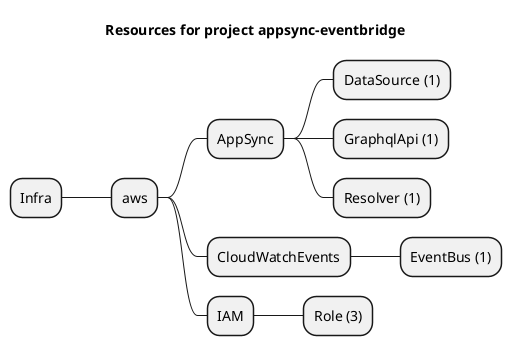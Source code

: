 @startmindmap
title Resources for project appsync-eventbridge
skinparam monochrome true
+ Infra
++ aws
+++ AppSync
++++ DataSource (1)
++++ GraphqlApi (1)
++++ Resolver (1)
+++ CloudWatchEvents
++++ EventBus (1)
+++ IAM
++++ Role (3)
@endmindmap